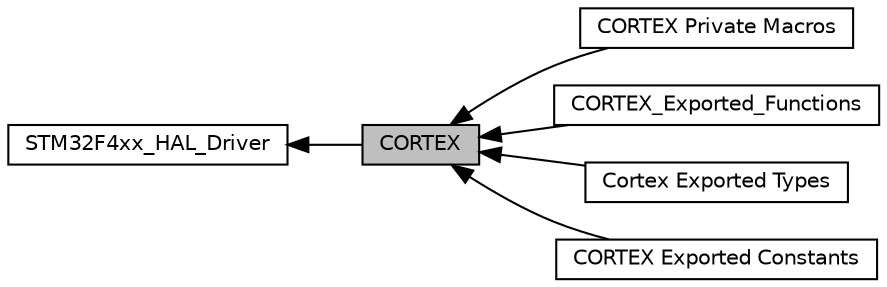 digraph "CORTEX"
{
  edge [fontname="Helvetica",fontsize="10",labelfontname="Helvetica",labelfontsize="10"];
  node [fontname="Helvetica",fontsize="10",shape=box];
  rankdir=LR;
  Node5 [label="CORTEX Private Macros",height=0.2,width=0.4,color="black", fillcolor="white", style="filled",URL="$group___c_o_r_t_e_x___private___macros.html",tooltip=" "];
  Node6 [label="CORTEX_Exported_Functions",height=0.2,width=0.4,color="black", fillcolor="white", style="filled",URL="$group___c_o_r_t_e_x___exported___functions.html",tooltip=" "];
  Node3 [label="Cortex Exported Types",height=0.2,width=0.4,color="black", fillcolor="white", style="filled",URL="$group___c_o_r_t_e_x___exported___types.html",tooltip=" "];
  Node1 [label="CORTEX",height=0.2,width=0.4,color="black", fillcolor="grey75", style="filled", fontcolor="black",tooltip="CORTEX HAL module driver."];
  Node4 [label="CORTEX Exported Constants",height=0.2,width=0.4,color="black", fillcolor="white", style="filled",URL="$group___c_o_r_t_e_x___exported___constants.html",tooltip=" "];
  Node2 [label="STM32F4xx_HAL_Driver",height=0.2,width=0.4,color="black", fillcolor="white", style="filled",URL="$group___s_t_m32_f4xx___h_a_l___driver.html",tooltip=" "];
  Node2->Node1 [shape=plaintext, dir="back", style="solid"];
  Node1->Node3 [shape=plaintext, dir="back", style="solid"];
  Node1->Node4 [shape=plaintext, dir="back", style="solid"];
  Node1->Node5 [shape=plaintext, dir="back", style="solid"];
  Node1->Node6 [shape=plaintext, dir="back", style="solid"];
}
